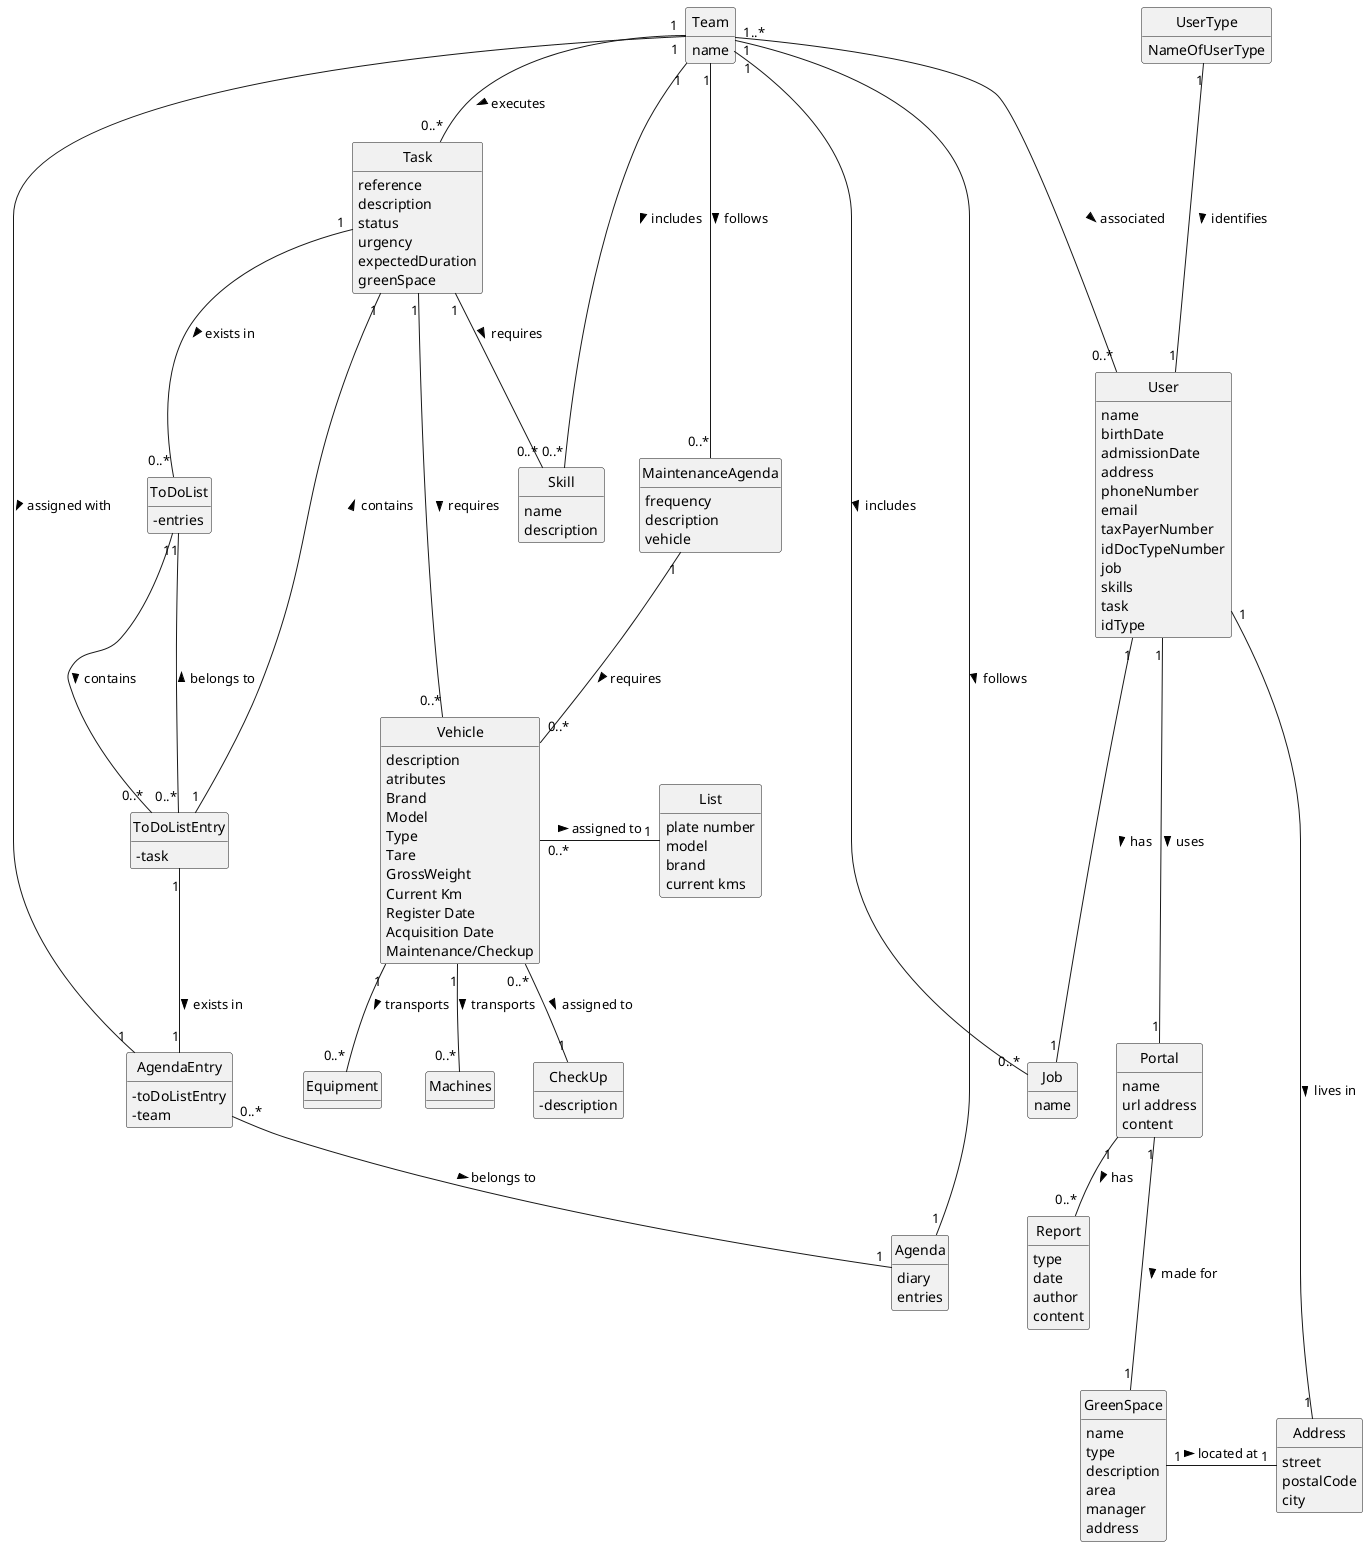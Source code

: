 @startuml
skinparam monochrome true
skinparam packageStyle rectangle
skinparam shadowing false
'skinparam linetype ortho
'left to right direction
skinparam classAttributeIconSize 0
hide circle
hide methods

class Vehicle {
    description
    atributes
    Brand
    Model
    Type
    Tare
    GrossWeight
    Current Km
    Register Date
    Acquisition Date
    Maintenance/Checkup
    Frequency (in Kms)
}

class List {
    plate number
    model
    brand
    current kms
}

class MaintenanceAgenda {
    frequency
    description
    vehicle
}

class Team {
    name
    members (collaborators)
}

class Skill {
    name
    description
    }

class Job {
    name
}

class User {
   name
   birthDate
   admissionDate
   address
   phoneNumber
   email
   taxPayerNumber
   idDocTypeNumber
   job
   skills
   task
   idType
}

class UserType {
    NameOfUserType
}

class GreenSpace{
    name
    type
    description
    area
    manager
    address
}

class Portal{
    name
    url address
    content
}

class Report{
    type
    date
    author
    content
}

class Address{
    street
    postalCode
    city
}

class Task {
    reference
    description
    status
    urgency
    expectedDuration
    greenSpace
}

class CheckUp {
    -description
}

class Agenda {
    diary
    entries
}

class ToDoListEntry {
    -task
}

class ToDoList {
    -entries
}

class AgendaEntry {
    -toDoListEntry
    -team
}
Team "1" -- "0..*" Task : executes >
Team "1" -- "0..*" Job : includes >
Team "1" --- "0..*" User: associated >
Team "1" -- "0..*" Skill : includes >
Team "1" --- "0..*" MaintenanceAgenda: follows >
Portal "1" --- "1" GreenSpace: made for >
Portal "1" -- "0..*" Report: has >
MaintenanceAgenda "1" -- "0..*" Vehicle : requires >
Vehicle"0..*" -- "1" CheckUp: assigned to >
Vehicle "0..*" - "1" List: assigned to >
Vehicle "1" -- "0..*" Equipment : transports >
Vehicle "1" -- "0..*" Machines : transports >
UserType "1" --- "1" User: identifies >
User "1" --- "1" Portal: uses >
User "1" --- "1" Address: lives in >
User "1" --- "1" Job: has >
Task "1" -- "0..*" Skill: requires >
Task "1" -- "0..*" Vehicle : requires >
GreenSpace "1" - "1" Address: located at >
Task "1" -- "0..*" ToDoList : exists in >
ToDoList "1" -- "0..*" ToDoListEntry : contains >
ToDoListEntry "1" -- "1" Task : contains >
ToDoListEntry "1" -- "1" AgendaEntry : exists in >
AgendaEntry "0..*" -- "1" Agenda : belongs to >
ToDoListEntry "0..*" -- "1" ToDoList : belongs to >
Team "1..*" - "1" Agenda: follows >
Team "1" -- "1" AgendaEntry : assigned with >
@enduml
